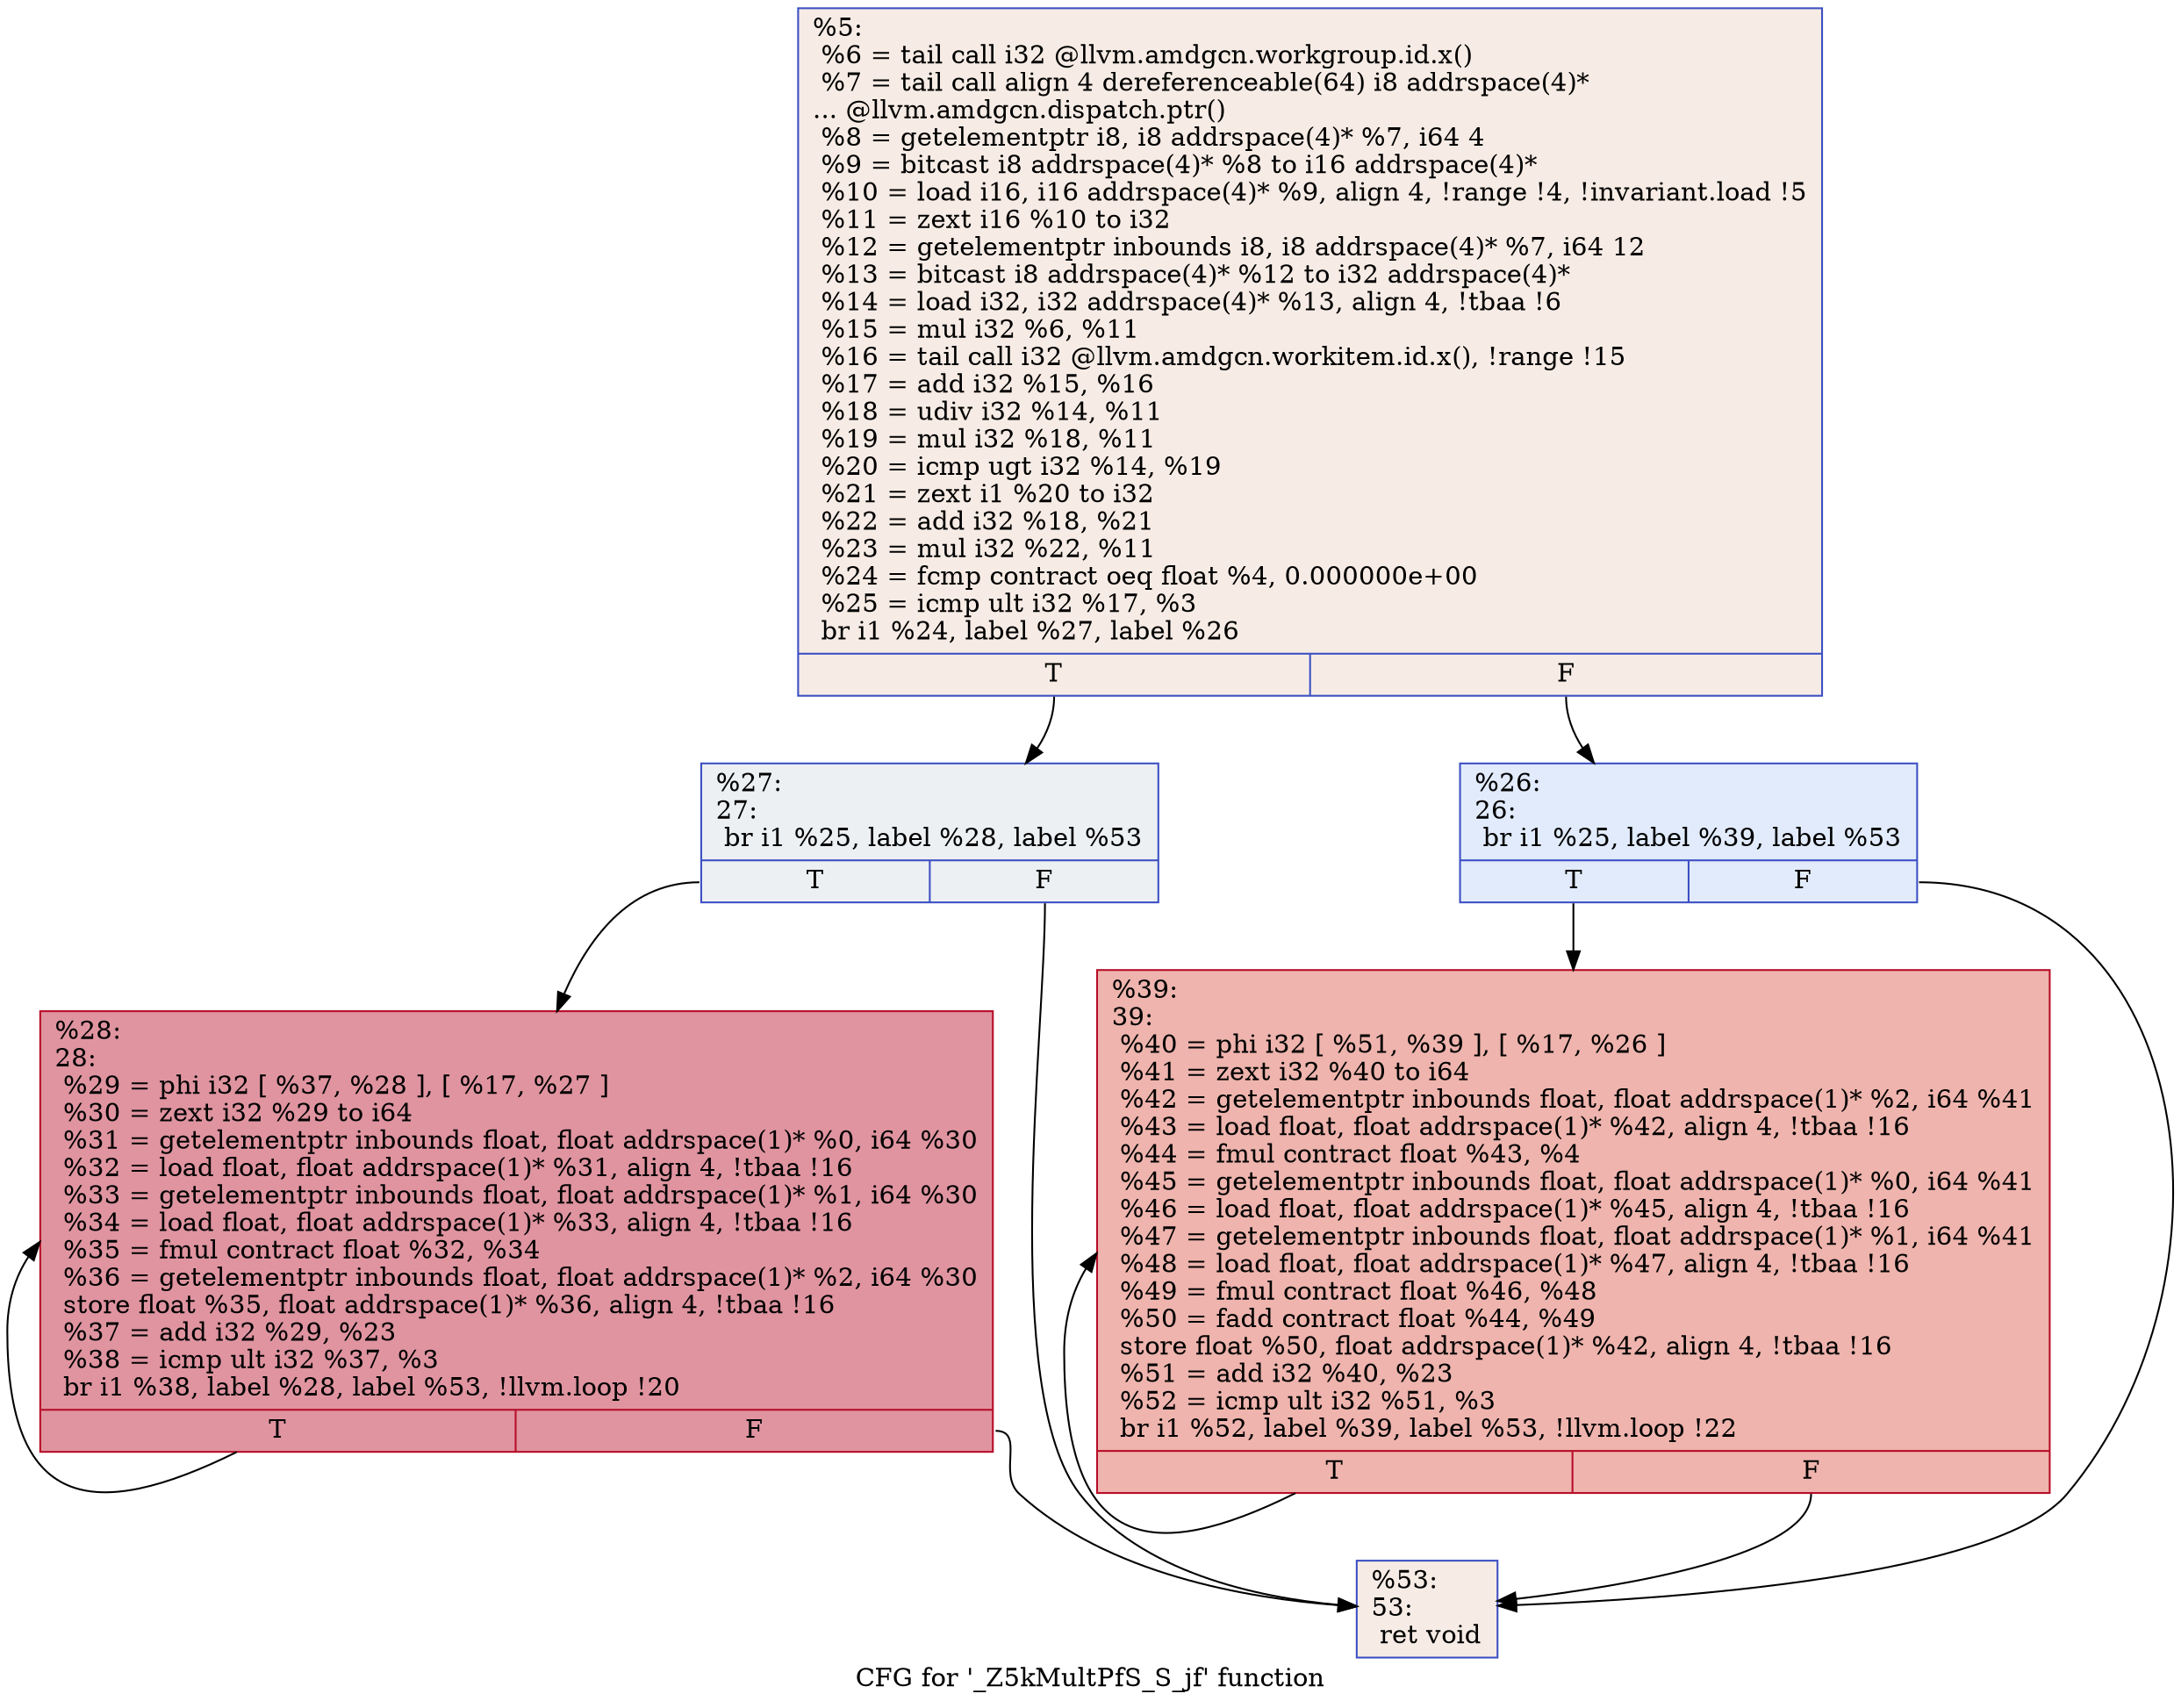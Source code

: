digraph "CFG for '_Z5kMultPfS_S_jf' function" {
	label="CFG for '_Z5kMultPfS_S_jf' function";

	Node0x4916920 [shape=record,color="#3d50c3ff", style=filled, fillcolor="#ecd3c570",label="{%5:\l  %6 = tail call i32 @llvm.amdgcn.workgroup.id.x()\l  %7 = tail call align 4 dereferenceable(64) i8 addrspace(4)*\l... @llvm.amdgcn.dispatch.ptr()\l  %8 = getelementptr i8, i8 addrspace(4)* %7, i64 4\l  %9 = bitcast i8 addrspace(4)* %8 to i16 addrspace(4)*\l  %10 = load i16, i16 addrspace(4)* %9, align 4, !range !4, !invariant.load !5\l  %11 = zext i16 %10 to i32\l  %12 = getelementptr inbounds i8, i8 addrspace(4)* %7, i64 12\l  %13 = bitcast i8 addrspace(4)* %12 to i32 addrspace(4)*\l  %14 = load i32, i32 addrspace(4)* %13, align 4, !tbaa !6\l  %15 = mul i32 %6, %11\l  %16 = tail call i32 @llvm.amdgcn.workitem.id.x(), !range !15\l  %17 = add i32 %15, %16\l  %18 = udiv i32 %14, %11\l  %19 = mul i32 %18, %11\l  %20 = icmp ugt i32 %14, %19\l  %21 = zext i1 %20 to i32\l  %22 = add i32 %18, %21\l  %23 = mul i32 %22, %11\l  %24 = fcmp contract oeq float %4, 0.000000e+00\l  %25 = icmp ult i32 %17, %3\l  br i1 %24, label %27, label %26\l|{<s0>T|<s1>F}}"];
	Node0x4916920:s0 -> Node0x4919970;
	Node0x4916920:s1 -> Node0x4919a00;
	Node0x4919a00 [shape=record,color="#3d50c3ff", style=filled, fillcolor="#bbd1f870",label="{%26:\l26:                                               \l  br i1 %25, label %39, label %53\l|{<s0>T|<s1>F}}"];
	Node0x4919a00:s0 -> Node0x4919b40;
	Node0x4919a00:s1 -> Node0x4919b90;
	Node0x4919970 [shape=record,color="#3d50c3ff", style=filled, fillcolor="#d6dce470",label="{%27:\l27:                                               \l  br i1 %25, label %28, label %53\l|{<s0>T|<s1>F}}"];
	Node0x4919970:s0 -> Node0x4919cd0;
	Node0x4919970:s1 -> Node0x4919b90;
	Node0x4919cd0 [shape=record,color="#b70d28ff", style=filled, fillcolor="#b70d2870",label="{%28:\l28:                                               \l  %29 = phi i32 [ %37, %28 ], [ %17, %27 ]\l  %30 = zext i32 %29 to i64\l  %31 = getelementptr inbounds float, float addrspace(1)* %0, i64 %30\l  %32 = load float, float addrspace(1)* %31, align 4, !tbaa !16\l  %33 = getelementptr inbounds float, float addrspace(1)* %1, i64 %30\l  %34 = load float, float addrspace(1)* %33, align 4, !tbaa !16\l  %35 = fmul contract float %32, %34\l  %36 = getelementptr inbounds float, float addrspace(1)* %2, i64 %30\l  store float %35, float addrspace(1)* %36, align 4, !tbaa !16\l  %37 = add i32 %29, %23\l  %38 = icmp ult i32 %37, %3\l  br i1 %38, label %28, label %53, !llvm.loop !20\l|{<s0>T|<s1>F}}"];
	Node0x4919cd0:s0 -> Node0x4919cd0;
	Node0x4919cd0:s1 -> Node0x4919b90;
	Node0x4919b40 [shape=record,color="#b70d28ff", style=filled, fillcolor="#d8564670",label="{%39:\l39:                                               \l  %40 = phi i32 [ %51, %39 ], [ %17, %26 ]\l  %41 = zext i32 %40 to i64\l  %42 = getelementptr inbounds float, float addrspace(1)* %2, i64 %41\l  %43 = load float, float addrspace(1)* %42, align 4, !tbaa !16\l  %44 = fmul contract float %43, %4\l  %45 = getelementptr inbounds float, float addrspace(1)* %0, i64 %41\l  %46 = load float, float addrspace(1)* %45, align 4, !tbaa !16\l  %47 = getelementptr inbounds float, float addrspace(1)* %1, i64 %41\l  %48 = load float, float addrspace(1)* %47, align 4, !tbaa !16\l  %49 = fmul contract float %46, %48\l  %50 = fadd contract float %44, %49\l  store float %50, float addrspace(1)* %42, align 4, !tbaa !16\l  %51 = add i32 %40, %23\l  %52 = icmp ult i32 %51, %3\l  br i1 %52, label %39, label %53, !llvm.loop !22\l|{<s0>T|<s1>F}}"];
	Node0x4919b40:s0 -> Node0x4919b40;
	Node0x4919b40:s1 -> Node0x4919b90;
	Node0x4919b90 [shape=record,color="#3d50c3ff", style=filled, fillcolor="#ecd3c570",label="{%53:\l53:                                               \l  ret void\l}"];
}
